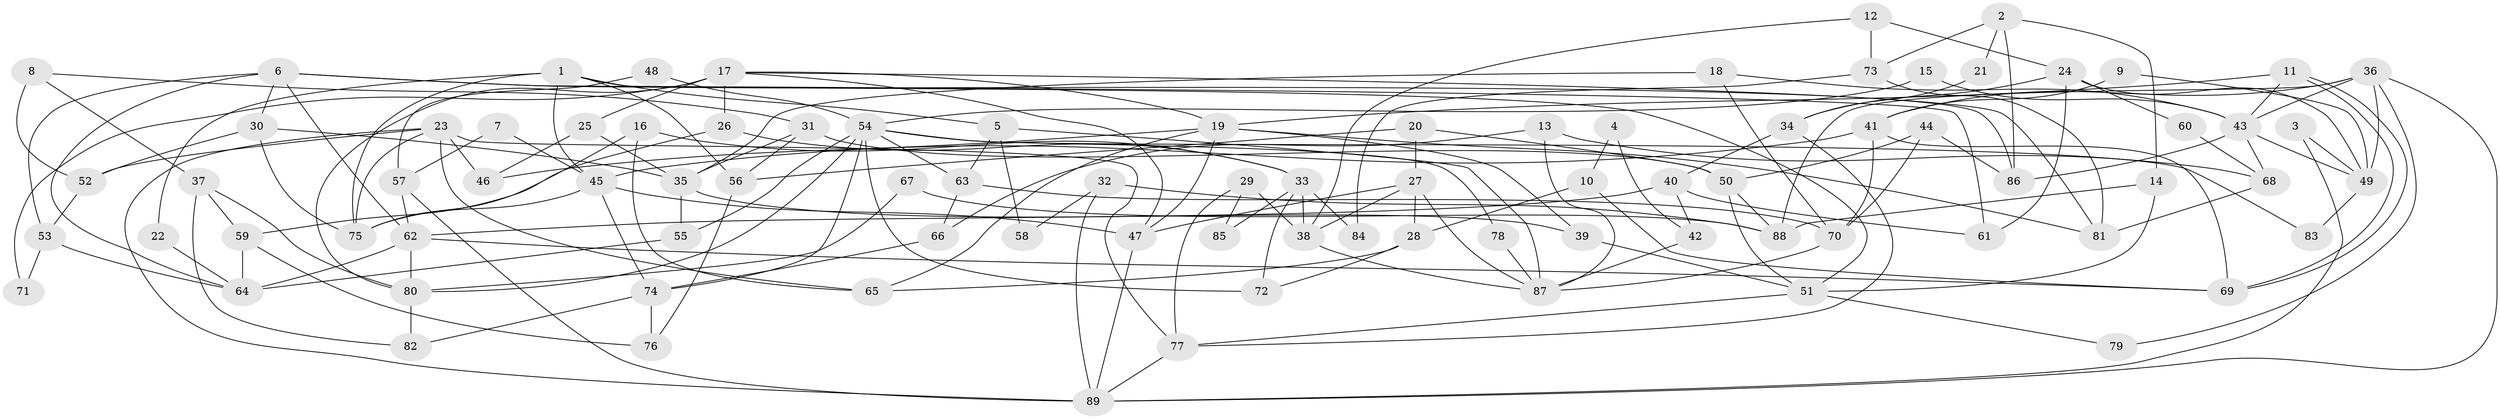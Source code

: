 // coarse degree distribution, {5: 0.12903225806451613, 4: 0.12903225806451613, 2: 0.14516129032258066, 3: 0.24193548387096775, 7: 0.0967741935483871, 8: 0.04838709677419355, 6: 0.16129032258064516, 9: 0.04838709677419355}
// Generated by graph-tools (version 1.1) at 2025/23/03/03/25 07:23:56]
// undirected, 89 vertices, 178 edges
graph export_dot {
graph [start="1"]
  node [color=gray90,style=filled];
  1;
  2;
  3;
  4;
  5;
  6;
  7;
  8;
  9;
  10;
  11;
  12;
  13;
  14;
  15;
  16;
  17;
  18;
  19;
  20;
  21;
  22;
  23;
  24;
  25;
  26;
  27;
  28;
  29;
  30;
  31;
  32;
  33;
  34;
  35;
  36;
  37;
  38;
  39;
  40;
  41;
  42;
  43;
  44;
  45;
  46;
  47;
  48;
  49;
  50;
  51;
  52;
  53;
  54;
  55;
  56;
  57;
  58;
  59;
  60;
  61;
  62;
  63;
  64;
  65;
  66;
  67;
  68;
  69;
  70;
  71;
  72;
  73;
  74;
  75;
  76;
  77;
  78;
  79;
  80;
  81;
  82;
  83;
  84;
  85;
  86;
  87;
  88;
  89;
  1 -- 75;
  1 -- 45;
  1 -- 5;
  1 -- 22;
  1 -- 56;
  1 -- 86;
  2 -- 86;
  2 -- 14;
  2 -- 21;
  2 -- 73;
  3 -- 49;
  3 -- 89;
  4 -- 42;
  4 -- 10;
  5 -- 87;
  5 -- 58;
  5 -- 63;
  6 -- 62;
  6 -- 64;
  6 -- 30;
  6 -- 51;
  6 -- 53;
  6 -- 61;
  7 -- 57;
  7 -- 45;
  8 -- 37;
  8 -- 52;
  8 -- 31;
  9 -- 49;
  9 -- 41;
  10 -- 69;
  10 -- 28;
  11 -- 69;
  11 -- 69;
  11 -- 19;
  11 -- 43;
  12 -- 73;
  12 -- 38;
  12 -- 24;
  13 -- 68;
  13 -- 87;
  13 -- 66;
  14 -- 51;
  14 -- 88;
  15 -- 54;
  15 -- 43;
  16 -- 75;
  16 -- 65;
  16 -- 33;
  17 -- 19;
  17 -- 47;
  17 -- 25;
  17 -- 26;
  17 -- 71;
  17 -- 80;
  17 -- 81;
  18 -- 35;
  18 -- 70;
  18 -- 43;
  19 -- 39;
  19 -- 46;
  19 -- 47;
  19 -- 65;
  19 -- 81;
  20 -- 56;
  20 -- 50;
  20 -- 27;
  21 -- 34;
  22 -- 64;
  23 -- 77;
  23 -- 75;
  23 -- 46;
  23 -- 52;
  23 -- 65;
  23 -- 89;
  24 -- 49;
  24 -- 34;
  24 -- 60;
  24 -- 61;
  25 -- 35;
  25 -- 46;
  26 -- 33;
  26 -- 59;
  27 -- 47;
  27 -- 28;
  27 -- 38;
  27 -- 87;
  28 -- 65;
  28 -- 72;
  29 -- 38;
  29 -- 77;
  29 -- 85;
  30 -- 52;
  30 -- 35;
  30 -- 75;
  31 -- 56;
  31 -- 35;
  31 -- 50;
  32 -- 88;
  32 -- 89;
  32 -- 58;
  33 -- 72;
  33 -- 38;
  33 -- 84;
  33 -- 85;
  34 -- 77;
  34 -- 40;
  35 -- 39;
  35 -- 55;
  36 -- 43;
  36 -- 41;
  36 -- 49;
  36 -- 79;
  36 -- 88;
  36 -- 89;
  37 -- 59;
  37 -- 80;
  37 -- 82;
  38 -- 87;
  39 -- 51;
  40 -- 61;
  40 -- 42;
  40 -- 62;
  41 -- 69;
  41 -- 70;
  41 -- 45;
  42 -- 87;
  43 -- 49;
  43 -- 68;
  43 -- 86;
  44 -- 86;
  44 -- 70;
  44 -- 50;
  45 -- 47;
  45 -- 74;
  45 -- 75;
  47 -- 89;
  48 -- 54;
  48 -- 57;
  49 -- 83;
  50 -- 51;
  50 -- 88;
  51 -- 77;
  51 -- 79;
  52 -- 53;
  53 -- 64;
  53 -- 71;
  54 -- 63;
  54 -- 74;
  54 -- 55;
  54 -- 72;
  54 -- 78;
  54 -- 80;
  54 -- 83;
  55 -- 64;
  56 -- 76;
  57 -- 89;
  57 -- 62;
  59 -- 64;
  59 -- 76;
  60 -- 68;
  62 -- 80;
  62 -- 64;
  62 -- 69;
  63 -- 66;
  63 -- 70;
  66 -- 74;
  67 -- 88;
  67 -- 80;
  68 -- 81;
  70 -- 87;
  73 -- 81;
  73 -- 84;
  74 -- 82;
  74 -- 76;
  77 -- 89;
  78 -- 87;
  80 -- 82;
}
